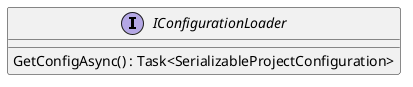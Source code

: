 @startuml
interface IConfigurationLoader {
    GetConfigAsync() : Task<SerializableProjectConfiguration>
}
@enduml
